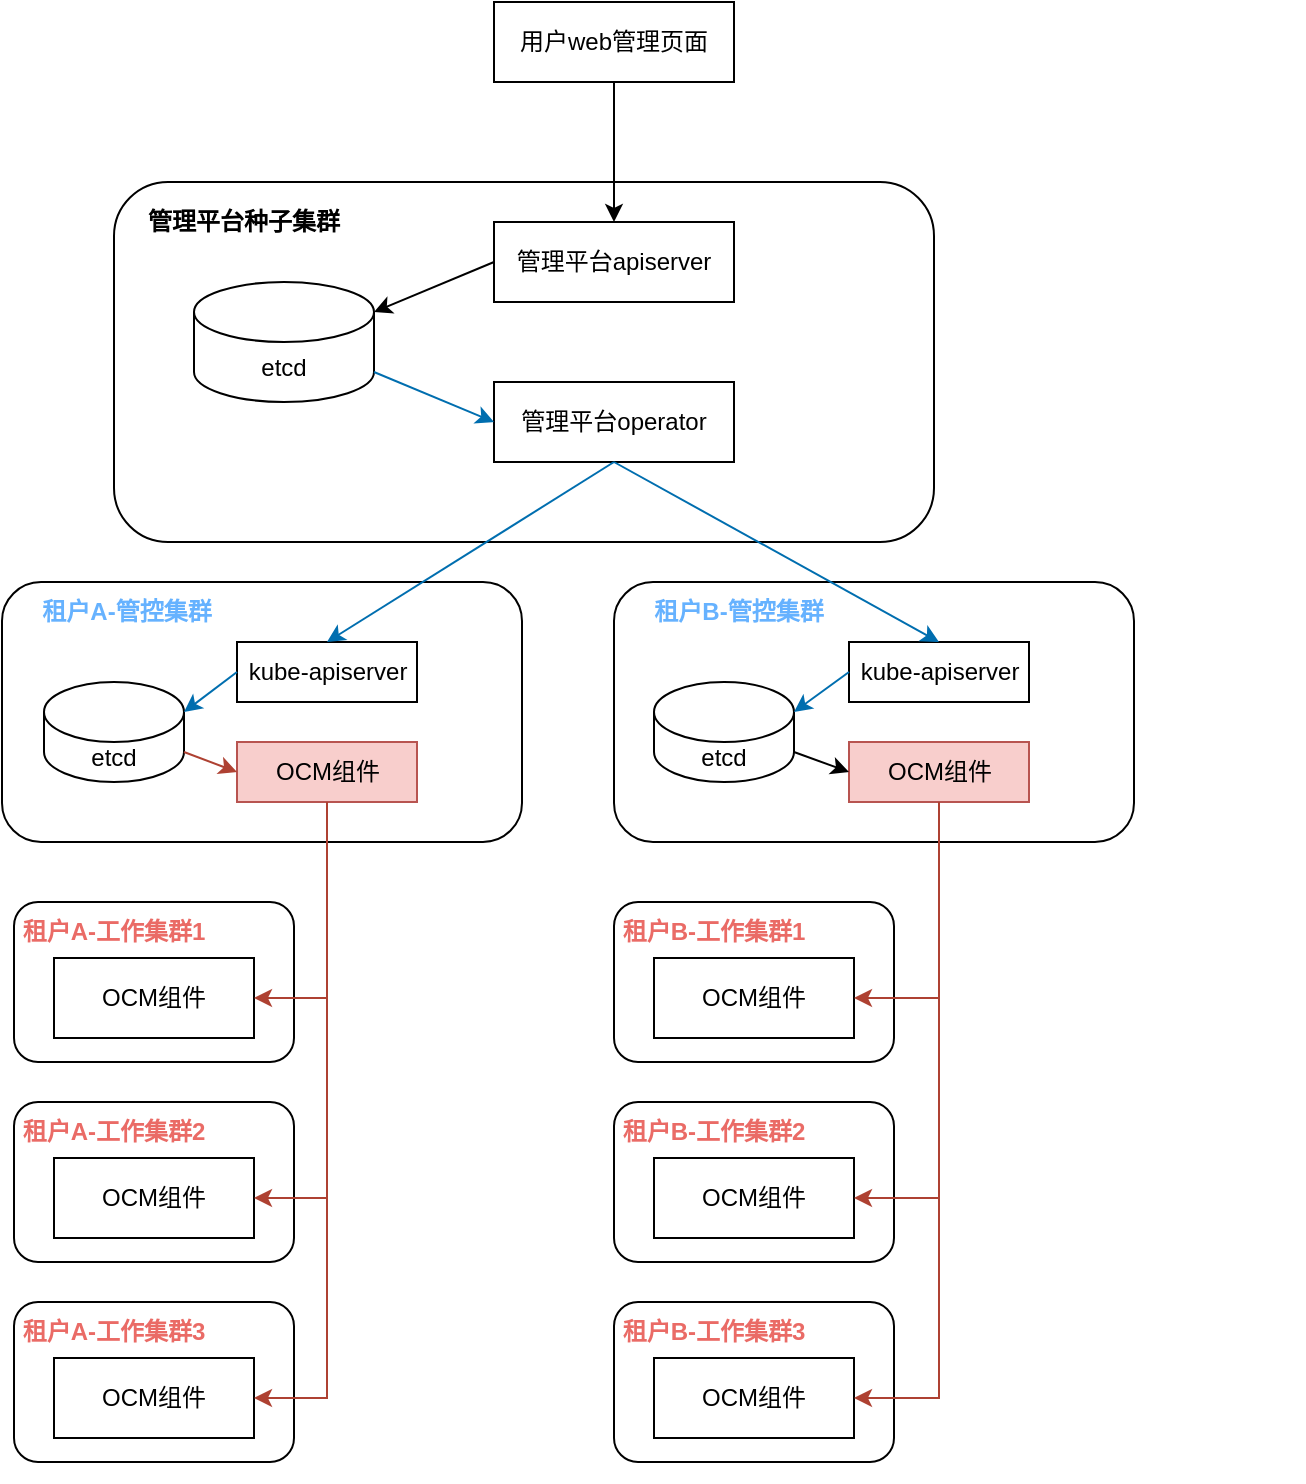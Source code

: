 <mxfile version="21.3.2" type="github">
  <diagram name="第 1 页" id="I3tvPYe_hqUNP-2u3Nn1">
    <mxGraphModel dx="1647" dy="904" grid="1" gridSize="10" guides="1" tooltips="1" connect="1" arrows="1" fold="1" page="1" pageScale="1" pageWidth="827" pageHeight="1169" math="0" shadow="0">
      <root>
        <mxCell id="0" />
        <mxCell id="1" parent="0" />
        <mxCell id="ROSaBn7puyKcPRpW4NTf-108" value="" style="rounded=1;whiteSpace=wrap;html=1;" vertex="1" parent="1">
          <mxGeometry x="160" y="640" width="140" height="80" as="geometry" />
        </mxCell>
        <mxCell id="ROSaBn7puyKcPRpW4NTf-6" value="" style="rounded=1;whiteSpace=wrap;html=1;" vertex="1" parent="1">
          <mxGeometry x="210" y="280" width="410" height="180" as="geometry" />
        </mxCell>
        <mxCell id="ROSaBn7puyKcPRpW4NTf-3" value="用户web管理页面" style="rounded=0;whiteSpace=wrap;html=1;" vertex="1" parent="1">
          <mxGeometry x="400" y="190" width="120" height="40" as="geometry" />
        </mxCell>
        <mxCell id="ROSaBn7puyKcPRpW4NTf-5" value="管理平台apiserver" style="rounded=0;whiteSpace=wrap;html=1;" vertex="1" parent="1">
          <mxGeometry x="400" y="300" width="120" height="40" as="geometry" />
        </mxCell>
        <mxCell id="ROSaBn7puyKcPRpW4NTf-7" value="管理平台operator" style="rounded=0;whiteSpace=wrap;html=1;" vertex="1" parent="1">
          <mxGeometry x="400" y="380" width="120" height="40" as="geometry" />
        </mxCell>
        <mxCell id="ROSaBn7puyKcPRpW4NTf-8" value="etcd" style="shape=cylinder3;whiteSpace=wrap;html=1;boundedLbl=1;backgroundOutline=1;size=15;" vertex="1" parent="1">
          <mxGeometry x="250" y="330" width="90" height="60" as="geometry" />
        </mxCell>
        <mxCell id="ROSaBn7puyKcPRpW4NTf-9" value="&lt;b&gt;管理平台种子集群&lt;/b&gt;" style="text;html=1;strokeColor=none;fillColor=none;align=center;verticalAlign=middle;whiteSpace=wrap;rounded=0;" vertex="1" parent="1">
          <mxGeometry x="220" y="290" width="110" height="20" as="geometry" />
        </mxCell>
        <mxCell id="ROSaBn7puyKcPRpW4NTf-10" value="" style="endArrow=classic;html=1;rounded=0;exitX=0;exitY=0.5;exitDx=0;exitDy=0;entryX=1;entryY=0;entryDx=0;entryDy=15;entryPerimeter=0;" edge="1" parent="1" source="ROSaBn7puyKcPRpW4NTf-5" target="ROSaBn7puyKcPRpW4NTf-8">
          <mxGeometry width="50" height="50" relative="1" as="geometry">
            <mxPoint x="50" y="390" as="sourcePoint" />
            <mxPoint x="100" y="340" as="targetPoint" />
          </mxGeometry>
        </mxCell>
        <mxCell id="ROSaBn7puyKcPRpW4NTf-11" value="" style="endArrow=classic;html=1;rounded=0;exitX=0.5;exitY=1;exitDx=0;exitDy=0;" edge="1" parent="1" source="ROSaBn7puyKcPRpW4NTf-3" target="ROSaBn7puyKcPRpW4NTf-5">
          <mxGeometry width="50" height="50" relative="1" as="geometry">
            <mxPoint x="630" y="220" as="sourcePoint" />
            <mxPoint x="680" y="170" as="targetPoint" />
          </mxGeometry>
        </mxCell>
        <mxCell id="ROSaBn7puyKcPRpW4NTf-12" value="" style="endArrow=classic;html=1;rounded=0;exitX=1;exitY=1;exitDx=0;exitDy=-15;exitPerimeter=0;entryX=0;entryY=0.5;entryDx=0;entryDy=0;fillColor=#1ba1e2;strokeColor=#006EAF;" edge="1" parent="1" source="ROSaBn7puyKcPRpW4NTf-8" target="ROSaBn7puyKcPRpW4NTf-7">
          <mxGeometry width="50" height="50" relative="1" as="geometry">
            <mxPoint x="570" y="580" as="sourcePoint" />
            <mxPoint x="620" y="530" as="targetPoint" />
          </mxGeometry>
        </mxCell>
        <mxCell id="ROSaBn7puyKcPRpW4NTf-35" value="" style="group" vertex="1" connectable="0" parent="1">
          <mxGeometry x="190" y="490" width="615" height="440" as="geometry" />
        </mxCell>
        <mxCell id="ROSaBn7puyKcPRpW4NTf-36" value="" style="rounded=1;whiteSpace=wrap;html=1;" vertex="1" parent="ROSaBn7puyKcPRpW4NTf-35">
          <mxGeometry x="-36" y="-10" width="260" height="130" as="geometry" />
        </mxCell>
        <mxCell id="ROSaBn7puyKcPRpW4NTf-38" value="OCM组件" style="rounded=0;whiteSpace=wrap;html=1;fillColor=#f8cecc;strokeColor=#b85450;" vertex="1" parent="ROSaBn7puyKcPRpW4NTf-35">
          <mxGeometry x="81.5" y="70" width="90" height="30" as="geometry" />
        </mxCell>
        <mxCell id="ROSaBn7puyKcPRpW4NTf-40" value="kube-apiserver" style="rounded=0;whiteSpace=wrap;html=1;" vertex="1" parent="ROSaBn7puyKcPRpW4NTf-35">
          <mxGeometry x="81.5" y="20" width="90" height="30" as="geometry" />
        </mxCell>
        <mxCell id="ROSaBn7puyKcPRpW4NTf-42" value="&lt;font&gt;&lt;b&gt;租户A-管控集群&lt;/b&gt;&lt;/font&gt;" style="text;html=1;strokeColor=none;fillColor=none;align=center;verticalAlign=middle;whiteSpace=wrap;rounded=0;fontColor=#66B2FF;" vertex="1" parent="ROSaBn7puyKcPRpW4NTf-35">
          <mxGeometry x="-21" y="-10" width="95" height="30" as="geometry" />
        </mxCell>
        <mxCell id="ROSaBn7puyKcPRpW4NTf-71" value="etcd" style="shape=cylinder3;whiteSpace=wrap;html=1;boundedLbl=1;backgroundOutline=1;size=15;" vertex="1" parent="ROSaBn7puyKcPRpW4NTf-35">
          <mxGeometry x="-15" y="40" width="70" height="50" as="geometry" />
        </mxCell>
        <mxCell id="ROSaBn7puyKcPRpW4NTf-78" value="" style="rounded=1;whiteSpace=wrap;html=1;" vertex="1" parent="ROSaBn7puyKcPRpW4NTf-35">
          <mxGeometry x="270" y="-10" width="260" height="130" as="geometry" />
        </mxCell>
        <mxCell id="ROSaBn7puyKcPRpW4NTf-79" value="OCM组件" style="rounded=0;whiteSpace=wrap;html=1;fillColor=#f8cecc;strokeColor=#b85450;" vertex="1" parent="ROSaBn7puyKcPRpW4NTf-35">
          <mxGeometry x="387.5" y="70" width="90" height="30" as="geometry" />
        </mxCell>
        <mxCell id="ROSaBn7puyKcPRpW4NTf-80" value="kube-apiserver" style="rounded=0;whiteSpace=wrap;html=1;" vertex="1" parent="ROSaBn7puyKcPRpW4NTf-35">
          <mxGeometry x="387.5" y="20" width="90" height="30" as="geometry" />
        </mxCell>
        <mxCell id="ROSaBn7puyKcPRpW4NTf-81" value="&lt;font&gt;&lt;b&gt;租户B-管控集群&lt;/b&gt;&lt;/font&gt;" style="text;html=1;strokeColor=none;fillColor=none;align=center;verticalAlign=middle;whiteSpace=wrap;rounded=0;fontColor=#66B2FF;" vertex="1" parent="ROSaBn7puyKcPRpW4NTf-35">
          <mxGeometry x="285" y="-10" width="95" height="30" as="geometry" />
        </mxCell>
        <mxCell id="ROSaBn7puyKcPRpW4NTf-82" value="etcd" style="shape=cylinder3;whiteSpace=wrap;html=1;boundedLbl=1;backgroundOutline=1;size=15;" vertex="1" parent="ROSaBn7puyKcPRpW4NTf-35">
          <mxGeometry x="290" y="40" width="70" height="50" as="geometry" />
        </mxCell>
        <mxCell id="ROSaBn7puyKcPRpW4NTf-109" value="&lt;font color=&quot;#ea6b66&quot;&gt;&lt;b&gt;租户A-工作集群1&lt;/b&gt;&lt;/font&gt;" style="text;html=1;strokeColor=none;fillColor=none;align=center;verticalAlign=middle;whiteSpace=wrap;rounded=0;" vertex="1" parent="ROSaBn7puyKcPRpW4NTf-35">
          <mxGeometry x="-30" y="150" width="100" height="30" as="geometry" />
        </mxCell>
        <mxCell id="ROSaBn7puyKcPRpW4NTf-118" value="" style="rounded=1;whiteSpace=wrap;html=1;" vertex="1" parent="ROSaBn7puyKcPRpW4NTf-35">
          <mxGeometry x="270" y="150" width="140" height="80" as="geometry" />
        </mxCell>
        <mxCell id="ROSaBn7puyKcPRpW4NTf-119" value="&lt;font color=&quot;#ea6b66&quot;&gt;&lt;b&gt;租户B-工作集群1&lt;/b&gt;&lt;/font&gt;" style="text;html=1;strokeColor=none;fillColor=none;align=center;verticalAlign=middle;whiteSpace=wrap;rounded=0;" vertex="1" parent="ROSaBn7puyKcPRpW4NTf-35">
          <mxGeometry x="270" y="150" width="100" height="30" as="geometry" />
        </mxCell>
        <mxCell id="ROSaBn7puyKcPRpW4NTf-120" value="OCM组件" style="rounded=0;whiteSpace=wrap;html=1;" vertex="1" parent="ROSaBn7puyKcPRpW4NTf-35">
          <mxGeometry x="290" y="178" width="100" height="40" as="geometry" />
        </mxCell>
        <mxCell id="ROSaBn7puyKcPRpW4NTf-121" value="" style="rounded=1;whiteSpace=wrap;html=1;" vertex="1" parent="ROSaBn7puyKcPRpW4NTf-35">
          <mxGeometry x="270" y="250" width="140" height="80" as="geometry" />
        </mxCell>
        <mxCell id="ROSaBn7puyKcPRpW4NTf-122" value="&lt;font color=&quot;#ea6b66&quot;&gt;&lt;b&gt;租户B-工作集群2&lt;/b&gt;&lt;/font&gt;" style="text;html=1;strokeColor=none;fillColor=none;align=center;verticalAlign=middle;whiteSpace=wrap;rounded=0;" vertex="1" parent="ROSaBn7puyKcPRpW4NTf-35">
          <mxGeometry x="270" y="250" width="100" height="30" as="geometry" />
        </mxCell>
        <mxCell id="ROSaBn7puyKcPRpW4NTf-123" value="OCM组件" style="rounded=0;whiteSpace=wrap;html=1;" vertex="1" parent="ROSaBn7puyKcPRpW4NTf-35">
          <mxGeometry x="290" y="278" width="100" height="40" as="geometry" />
        </mxCell>
        <mxCell id="ROSaBn7puyKcPRpW4NTf-124" value="" style="rounded=1;whiteSpace=wrap;html=1;" vertex="1" parent="ROSaBn7puyKcPRpW4NTf-35">
          <mxGeometry x="270" y="350" width="140" height="80" as="geometry" />
        </mxCell>
        <mxCell id="ROSaBn7puyKcPRpW4NTf-125" value="&lt;font color=&quot;#ea6b66&quot;&gt;&lt;b&gt;租户B-工作集群3&lt;/b&gt;&lt;/font&gt;" style="text;html=1;strokeColor=none;fillColor=none;align=center;verticalAlign=middle;whiteSpace=wrap;rounded=0;" vertex="1" parent="ROSaBn7puyKcPRpW4NTf-35">
          <mxGeometry x="270" y="350" width="100" height="30" as="geometry" />
        </mxCell>
        <mxCell id="ROSaBn7puyKcPRpW4NTf-126" value="OCM组件" style="rounded=0;whiteSpace=wrap;html=1;" vertex="1" parent="ROSaBn7puyKcPRpW4NTf-35">
          <mxGeometry x="290" y="378" width="100" height="40" as="geometry" />
        </mxCell>
        <mxCell id="ROSaBn7puyKcPRpW4NTf-127" value="" style="endArrow=classic;html=1;rounded=0;exitX=0.5;exitY=1;exitDx=0;exitDy=0;entryX=1;entryY=0.5;entryDx=0;entryDy=0;edgeStyle=orthogonalEdgeStyle;fillColor=#fad9d5;strokeColor=#ae4132;" edge="1" parent="ROSaBn7puyKcPRpW4NTf-35" source="ROSaBn7puyKcPRpW4NTf-79" target="ROSaBn7puyKcPRpW4NTf-120">
          <mxGeometry width="50" height="50" relative="1" as="geometry">
            <mxPoint x="580" y="290" as="sourcePoint" />
            <mxPoint x="630" y="240" as="targetPoint" />
          </mxGeometry>
        </mxCell>
        <mxCell id="ROSaBn7puyKcPRpW4NTf-128" value="" style="endArrow=classic;html=1;rounded=0;exitX=0.5;exitY=1;exitDx=0;exitDy=0;entryX=1;entryY=0.5;entryDx=0;entryDy=0;edgeStyle=orthogonalEdgeStyle;fillColor=#fad9d5;strokeColor=#ae4132;" edge="1" parent="ROSaBn7puyKcPRpW4NTf-35" source="ROSaBn7puyKcPRpW4NTf-79" target="ROSaBn7puyKcPRpW4NTf-123">
          <mxGeometry width="50" height="50" relative="1" as="geometry">
            <mxPoint x="443" y="110" as="sourcePoint" />
            <mxPoint x="400" y="208" as="targetPoint" />
          </mxGeometry>
        </mxCell>
        <mxCell id="ROSaBn7puyKcPRpW4NTf-129" value="" style="endArrow=classic;html=1;rounded=0;entryX=1;entryY=0.5;entryDx=0;entryDy=0;edgeStyle=orthogonalEdgeStyle;fillColor=#fad9d5;strokeColor=#ae4132;" edge="1" parent="ROSaBn7puyKcPRpW4NTf-35" source="ROSaBn7puyKcPRpW4NTf-79" target="ROSaBn7puyKcPRpW4NTf-126">
          <mxGeometry width="50" height="50" relative="1" as="geometry">
            <mxPoint x="443" y="110" as="sourcePoint" />
            <mxPoint x="400" y="308" as="targetPoint" />
          </mxGeometry>
        </mxCell>
        <mxCell id="ROSaBn7puyKcPRpW4NTf-130" value="" style="endArrow=classic;html=1;rounded=0;exitX=0;exitY=0.5;exitDx=0;exitDy=0;entryX=1;entryY=0;entryDx=0;entryDy=15;entryPerimeter=0;fillColor=#1ba1e2;strokeColor=#006EAF;" edge="1" parent="ROSaBn7puyKcPRpW4NTf-35" source="ROSaBn7puyKcPRpW4NTf-40" target="ROSaBn7puyKcPRpW4NTf-71">
          <mxGeometry width="50" height="50" relative="1" as="geometry">
            <mxPoint x="190" y="210" as="sourcePoint" />
            <mxPoint x="240" y="160" as="targetPoint" />
          </mxGeometry>
        </mxCell>
        <mxCell id="ROSaBn7puyKcPRpW4NTf-131" value="" style="endArrow=classic;html=1;rounded=0;exitX=1;exitY=1;exitDx=0;exitDy=-15;exitPerimeter=0;entryX=0;entryY=0.5;entryDx=0;entryDy=0;fillColor=#fad9d5;strokeColor=#ae4132;" edge="1" parent="ROSaBn7puyKcPRpW4NTf-35" source="ROSaBn7puyKcPRpW4NTf-71" target="ROSaBn7puyKcPRpW4NTf-38">
          <mxGeometry width="50" height="50" relative="1" as="geometry">
            <mxPoint x="170" y="190" as="sourcePoint" />
            <mxPoint x="220" y="140" as="targetPoint" />
          </mxGeometry>
        </mxCell>
        <mxCell id="ROSaBn7puyKcPRpW4NTf-132" value="" style="endArrow=classic;html=1;rounded=0;exitX=0;exitY=0.5;exitDx=0;exitDy=0;entryX=1;entryY=0;entryDx=0;entryDy=15;entryPerimeter=0;fillColor=#1ba1e2;strokeColor=#006EAF;" edge="1" parent="ROSaBn7puyKcPRpW4NTf-35" source="ROSaBn7puyKcPRpW4NTf-80" target="ROSaBn7puyKcPRpW4NTf-82">
          <mxGeometry width="50" height="50" relative="1" as="geometry">
            <mxPoint x="620" as="sourcePoint" />
            <mxPoint x="670" y="-50" as="targetPoint" />
          </mxGeometry>
        </mxCell>
        <mxCell id="ROSaBn7puyKcPRpW4NTf-133" value="" style="endArrow=classic;html=1;rounded=0;exitX=1;exitY=1;exitDx=0;exitDy=-15;exitPerimeter=0;entryX=0;entryY=0.5;entryDx=0;entryDy=0;" edge="1" parent="ROSaBn7puyKcPRpW4NTf-35" source="ROSaBn7puyKcPRpW4NTf-82" target="ROSaBn7puyKcPRpW4NTf-79">
          <mxGeometry width="50" height="50" relative="1" as="geometry">
            <mxPoint x="670" y="150" as="sourcePoint" />
            <mxPoint x="720" y="100" as="targetPoint" />
          </mxGeometry>
        </mxCell>
        <mxCell id="ROSaBn7puyKcPRpW4NTf-15" value="" style="endArrow=classic;html=1;rounded=0;exitX=0.5;exitY=1;exitDx=0;exitDy=0;entryX=0.5;entryY=0;entryDx=0;entryDy=0;fillColor=#1ba1e2;strokeColor=#006EAF;" edge="1" parent="1" source="ROSaBn7puyKcPRpW4NTf-7" target="ROSaBn7puyKcPRpW4NTf-40">
          <mxGeometry width="50" height="50" relative="1" as="geometry">
            <mxPoint x="500" y="600" as="sourcePoint" />
            <mxPoint x="426.957" y="515" as="targetPoint" />
          </mxGeometry>
        </mxCell>
        <mxCell id="ROSaBn7puyKcPRpW4NTf-83" value="" style="endArrow=classic;html=1;rounded=0;entryX=0.5;entryY=0;entryDx=0;entryDy=0;fillColor=#1ba1e2;strokeColor=#006EAF;" edge="1" parent="1" target="ROSaBn7puyKcPRpW4NTf-80">
          <mxGeometry width="50" height="50" relative="1" as="geometry">
            <mxPoint x="460" y="420" as="sourcePoint" />
            <mxPoint x="343" y="550" as="targetPoint" />
          </mxGeometry>
        </mxCell>
        <mxCell id="ROSaBn7puyKcPRpW4NTf-106" value="OCM组件" style="rounded=0;whiteSpace=wrap;html=1;" vertex="1" parent="1">
          <mxGeometry x="180" y="668" width="100" height="40" as="geometry" />
        </mxCell>
        <mxCell id="ROSaBn7puyKcPRpW4NTf-107" value="" style="endArrow=classic;html=1;rounded=0;exitX=0.5;exitY=1;exitDx=0;exitDy=0;entryX=1;entryY=0.5;entryDx=0;entryDy=0;edgeStyle=orthogonalEdgeStyle;fillColor=#fad9d5;strokeColor=#ae4132;" edge="1" parent="1" source="ROSaBn7puyKcPRpW4NTf-38" target="ROSaBn7puyKcPRpW4NTf-106">
          <mxGeometry width="50" height="50" relative="1" as="geometry">
            <mxPoint x="480" y="750" as="sourcePoint" />
            <mxPoint x="530" y="700" as="targetPoint" />
          </mxGeometry>
        </mxCell>
        <mxCell id="ROSaBn7puyKcPRpW4NTf-110" value="" style="rounded=1;whiteSpace=wrap;html=1;" vertex="1" parent="1">
          <mxGeometry x="160" y="740" width="140" height="80" as="geometry" />
        </mxCell>
        <mxCell id="ROSaBn7puyKcPRpW4NTf-111" value="&lt;font color=&quot;#ea6b66&quot;&gt;&lt;b&gt;租户A-工作集群2&lt;/b&gt;&lt;/font&gt;" style="text;html=1;strokeColor=none;fillColor=none;align=center;verticalAlign=middle;whiteSpace=wrap;rounded=0;" vertex="1" parent="1">
          <mxGeometry x="160" y="740" width="100" height="30" as="geometry" />
        </mxCell>
        <mxCell id="ROSaBn7puyKcPRpW4NTf-112" value="OCM组件" style="rounded=0;whiteSpace=wrap;html=1;" vertex="1" parent="1">
          <mxGeometry x="180" y="768" width="100" height="40" as="geometry" />
        </mxCell>
        <mxCell id="ROSaBn7puyKcPRpW4NTf-113" value="" style="rounded=1;whiteSpace=wrap;html=1;" vertex="1" parent="1">
          <mxGeometry x="160" y="840" width="140" height="80" as="geometry" />
        </mxCell>
        <mxCell id="ROSaBn7puyKcPRpW4NTf-114" value="&lt;font color=&quot;#ea6b66&quot;&gt;&lt;b&gt;租户A-工作集群3&lt;/b&gt;&lt;/font&gt;" style="text;html=1;strokeColor=none;fillColor=none;align=center;verticalAlign=middle;whiteSpace=wrap;rounded=0;" vertex="1" parent="1">
          <mxGeometry x="160" y="840" width="100" height="30" as="geometry" />
        </mxCell>
        <mxCell id="ROSaBn7puyKcPRpW4NTf-115" value="OCM组件" style="rounded=0;whiteSpace=wrap;html=1;" vertex="1" parent="1">
          <mxGeometry x="180" y="868" width="100" height="40" as="geometry" />
        </mxCell>
        <mxCell id="ROSaBn7puyKcPRpW4NTf-116" value="" style="endArrow=classic;html=1;rounded=0;exitX=0.5;exitY=1;exitDx=0;exitDy=0;entryX=1;entryY=0.5;entryDx=0;entryDy=0;edgeStyle=orthogonalEdgeStyle;fillColor=#fad9d5;strokeColor=#ae4132;" edge="1" parent="1" source="ROSaBn7puyKcPRpW4NTf-38" target="ROSaBn7puyKcPRpW4NTf-112">
          <mxGeometry width="50" height="50" relative="1" as="geometry">
            <mxPoint x="400" y="790" as="sourcePoint" />
            <mxPoint x="450" y="740" as="targetPoint" />
          </mxGeometry>
        </mxCell>
        <mxCell id="ROSaBn7puyKcPRpW4NTf-117" value="" style="endArrow=classic;html=1;rounded=0;exitX=0.5;exitY=1;exitDx=0;exitDy=0;entryX=1;entryY=0.5;entryDx=0;entryDy=0;edgeStyle=orthogonalEdgeStyle;fillColor=#fad9d5;strokeColor=#ae4132;" edge="1" parent="1" source="ROSaBn7puyKcPRpW4NTf-38" target="ROSaBn7puyKcPRpW4NTf-115">
          <mxGeometry width="50" height="50" relative="1" as="geometry">
            <mxPoint x="327" y="600" as="sourcePoint" />
            <mxPoint x="290" y="798" as="targetPoint" />
          </mxGeometry>
        </mxCell>
      </root>
    </mxGraphModel>
  </diagram>
</mxfile>
